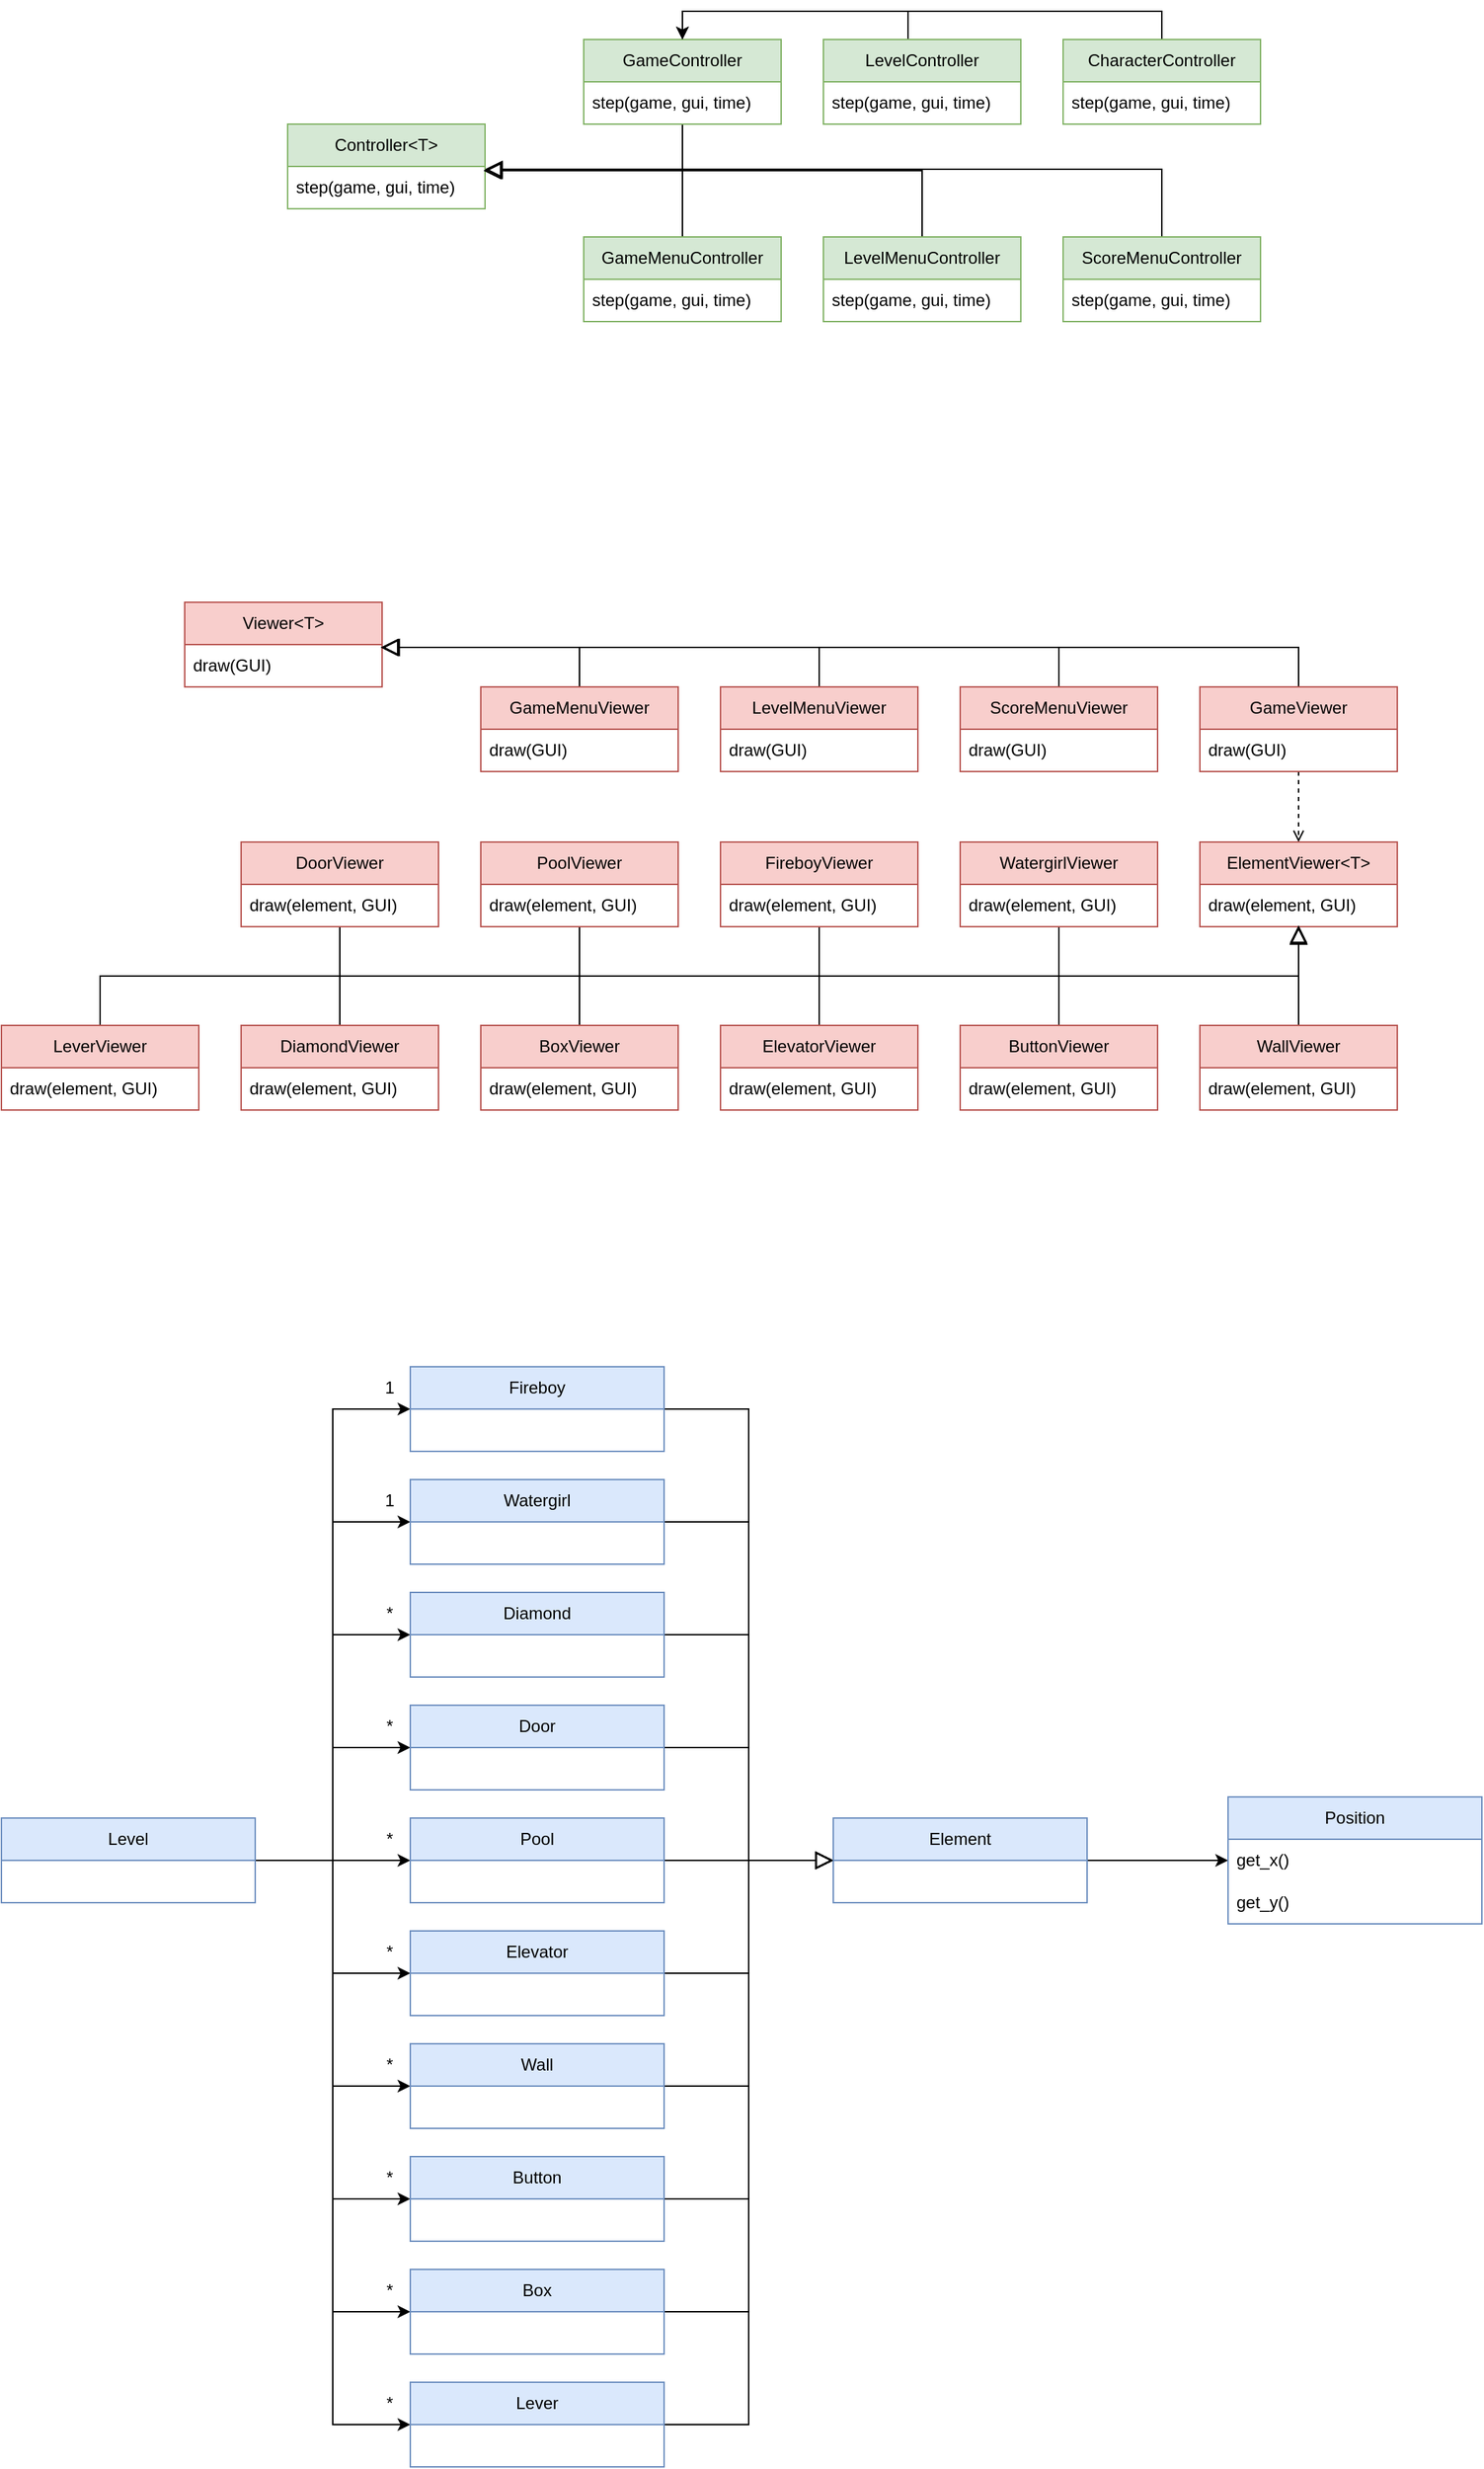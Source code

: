 <mxfile version="20.4.0" type="device"><diagram id="-zYuwC0TNJp2U3i1u14f" name="Página-1"><mxGraphModel dx="1038" dy="971" grid="1" gridSize="10" guides="1" tooltips="1" connect="1" arrows="1" fold="1" page="0" pageScale="1" pageWidth="827" pageHeight="1169" math="0" shadow="0"><root><mxCell id="0"/><mxCell id="1" parent="0"/><mxCell id="BUJ8fqBBxHz-G_STs-Jf-12" value="Viewer&amp;lt;T&amp;gt;" style="swimlane;fontStyle=0;childLayout=stackLayout;horizontal=1;startSize=30;horizontalStack=0;resizeParent=1;resizeParentMax=0;resizeLast=0;collapsible=1;marginBottom=0;whiteSpace=wrap;html=1;fillColor=#f8cecc;strokeColor=#b85450;" parent="1" vertex="1"><mxGeometry x="320" y="210" width="140" height="60" as="geometry"/></mxCell><mxCell id="BUJ8fqBBxHz-G_STs-Jf-13" value="draw(GUI)" style="text;strokeColor=none;fillColor=none;align=left;verticalAlign=middle;spacingLeft=4;spacingRight=4;overflow=hidden;points=[[0,0.5],[1,0.5]];portConstraint=eastwest;rotatable=0;whiteSpace=wrap;html=1;" parent="BUJ8fqBBxHz-G_STs-Jf-12" vertex="1"><mxGeometry y="30" width="140" height="30" as="geometry"/></mxCell><mxCell id="BUJ8fqBBxHz-G_STs-Jf-16" value="Controller&amp;lt;T&amp;gt;" style="swimlane;fontStyle=0;childLayout=stackLayout;horizontal=1;startSize=30;horizontalStack=0;resizeParent=1;resizeParentMax=0;resizeLast=0;collapsible=1;marginBottom=0;whiteSpace=wrap;html=1;fillColor=#d5e8d4;strokeColor=#82b366;" parent="1" vertex="1"><mxGeometry x="393" y="-129" width="140" height="60" as="geometry"/></mxCell><mxCell id="BUJ8fqBBxHz-G_STs-Jf-17" value="step(game, gui, time)" style="text;align=left;verticalAlign=middle;spacingLeft=4;spacingRight=4;overflow=hidden;points=[[0,0.5],[1,0.5]];portConstraint=eastwest;rotatable=0;whiteSpace=wrap;html=1;" parent="BUJ8fqBBxHz-G_STs-Jf-16" vertex="1"><mxGeometry y="30" width="140" height="30" as="geometry"/></mxCell><mxCell id="BUJ8fqBBxHz-G_STs-Jf-73" style="edgeStyle=orthogonalEdgeStyle;rounded=0;orthogonalLoop=1;jettySize=auto;html=1;entryX=0.993;entryY=0.1;entryDx=0;entryDy=0;entryPerimeter=0;strokeColor=default;endSize=10;endArrow=block;endFill=0;" parent="1" source="BUJ8fqBBxHz-G_STs-Jf-37" target="BUJ8fqBBxHz-G_STs-Jf-17" edge="1"><mxGeometry relative="1" as="geometry"/></mxCell><mxCell id="BUJ8fqBBxHz-G_STs-Jf-37" value="GameController" style="swimlane;fontStyle=0;childLayout=stackLayout;horizontal=1;startSize=30;horizontalStack=0;resizeParent=1;resizeParentMax=0;resizeLast=0;collapsible=1;marginBottom=0;whiteSpace=wrap;html=1;fillColor=#d5e8d4;strokeColor=#82b366;" parent="1" vertex="1"><mxGeometry x="603" y="-189" width="140" height="60" as="geometry"/></mxCell><mxCell id="BUJ8fqBBxHz-G_STs-Jf-38" value="step(game, gui, time)" style="text;align=left;verticalAlign=middle;spacingLeft=4;spacingRight=4;overflow=hidden;points=[[0,0.5],[1,0.5]];portConstraint=eastwest;rotatable=0;whiteSpace=wrap;html=1;" parent="BUJ8fqBBxHz-G_STs-Jf-37" vertex="1"><mxGeometry y="30" width="140" height="30" as="geometry"/></mxCell><mxCell id="BUJ8fqBBxHz-G_STs-Jf-65" style="edgeStyle=orthogonalEdgeStyle;rounded=0;orthogonalLoop=1;jettySize=auto;html=1;entryX=0.993;entryY=0.1;entryDx=0;entryDy=0;entryPerimeter=0;endSize=10;endArrow=block;endFill=0;" parent="1" source="BUJ8fqBBxHz-G_STs-Jf-39" target="BUJ8fqBBxHz-G_STs-Jf-17" edge="1"><mxGeometry relative="1" as="geometry"/></mxCell><mxCell id="BUJ8fqBBxHz-G_STs-Jf-39" value="GameMenuController" style="swimlane;fontStyle=0;childLayout=stackLayout;horizontal=1;startSize=30;horizontalStack=0;resizeParent=1;resizeParentMax=0;resizeLast=0;collapsible=1;marginBottom=0;whiteSpace=wrap;html=1;fillColor=#d5e8d4;strokeColor=#82b366;" parent="1" vertex="1"><mxGeometry x="603" y="-49" width="140" height="60" as="geometry"/></mxCell><mxCell id="BUJ8fqBBxHz-G_STs-Jf-40" value="step(game, gui, time)" style="text;align=left;verticalAlign=middle;spacingLeft=4;spacingRight=4;overflow=hidden;points=[[0,0.5],[1,0.5]];portConstraint=eastwest;rotatable=0;whiteSpace=wrap;html=1;" parent="BUJ8fqBBxHz-G_STs-Jf-39" vertex="1"><mxGeometry y="30" width="140" height="30" as="geometry"/></mxCell><mxCell id="BUJ8fqBBxHz-G_STs-Jf-67" style="edgeStyle=orthogonalEdgeStyle;rounded=0;orthogonalLoop=1;jettySize=auto;html=1;endSize=10;endArrow=block;endFill=0;" parent="1" source="BUJ8fqBBxHz-G_STs-Jf-41" edge="1"><mxGeometry relative="1" as="geometry"><mxPoint x="533" y="-97" as="targetPoint"/><Array as="points"><mxPoint x="1013" y="-97"/></Array></mxGeometry></mxCell><mxCell id="BUJ8fqBBxHz-G_STs-Jf-41" value="ScoreMenuController" style="swimlane;fontStyle=0;childLayout=stackLayout;horizontal=1;startSize=30;horizontalStack=0;resizeParent=1;resizeParentMax=0;resizeLast=0;collapsible=1;marginBottom=0;whiteSpace=wrap;html=1;fillColor=#d5e8d4;strokeColor=#82b366;" parent="1" vertex="1"><mxGeometry x="943" y="-49" width="140" height="60" as="geometry"/></mxCell><mxCell id="BUJ8fqBBxHz-G_STs-Jf-42" value="step(game, gui, time)" style="text;align=left;verticalAlign=middle;spacingLeft=4;spacingRight=4;overflow=hidden;points=[[0,0.5],[1,0.5]];portConstraint=eastwest;rotatable=0;whiteSpace=wrap;html=1;" parent="BUJ8fqBBxHz-G_STs-Jf-41" vertex="1"><mxGeometry y="30" width="140" height="30" as="geometry"/></mxCell><mxCell id="BUJ8fqBBxHz-G_STs-Jf-66" style="edgeStyle=orthogonalEdgeStyle;rounded=0;orthogonalLoop=1;jettySize=auto;html=1;entryX=1;entryY=0.1;entryDx=0;entryDy=0;entryPerimeter=0;strokeColor=default;endSize=10;startSize=6;endArrow=block;endFill=0;" parent="1" source="BUJ8fqBBxHz-G_STs-Jf-43" target="BUJ8fqBBxHz-G_STs-Jf-17" edge="1"><mxGeometry relative="1" as="geometry"><Array as="points"><mxPoint x="843" y="-96"/></Array></mxGeometry></mxCell><mxCell id="BUJ8fqBBxHz-G_STs-Jf-43" value="LevelMenuController" style="swimlane;fontStyle=0;childLayout=stackLayout;horizontal=1;startSize=30;horizontalStack=0;resizeParent=1;resizeParentMax=0;resizeLast=0;collapsible=1;marginBottom=0;whiteSpace=wrap;html=1;fillColor=#d5e8d4;strokeColor=#82b366;" parent="1" vertex="1"><mxGeometry x="773" y="-49" width="140" height="60" as="geometry"/></mxCell><mxCell id="BUJ8fqBBxHz-G_STs-Jf-44" value="step(game, gui, time)" style="text;align=left;verticalAlign=middle;spacingLeft=4;spacingRight=4;overflow=hidden;points=[[0,0.5],[1,0.5]];portConstraint=eastwest;rotatable=0;whiteSpace=wrap;html=1;" parent="BUJ8fqBBxHz-G_STs-Jf-43" vertex="1"><mxGeometry y="30" width="140" height="30" as="geometry"/></mxCell><mxCell id="MJLG_In1ni8CGXXr_1zE-1" style="edgeStyle=orthogonalEdgeStyle;rounded=0;orthogonalLoop=1;jettySize=auto;html=1;entryX=0.5;entryY=0;entryDx=0;entryDy=0;" parent="1" source="BUJ8fqBBxHz-G_STs-Jf-74" target="BUJ8fqBBxHz-G_STs-Jf-37" edge="1"><mxGeometry relative="1" as="geometry"><Array as="points"><mxPoint x="1013" y="-209"/><mxPoint x="673" y="-209"/></Array></mxGeometry></mxCell><mxCell id="BUJ8fqBBxHz-G_STs-Jf-74" value="CharacterController" style="swimlane;fontStyle=0;childLayout=stackLayout;horizontal=1;startSize=30;horizontalStack=0;resizeParent=1;resizeParentMax=0;resizeLast=0;collapsible=1;marginBottom=0;whiteSpace=wrap;html=1;fillColor=#d5e8d4;strokeColor=#82b366;" parent="1" vertex="1"><mxGeometry x="943" y="-189" width="140" height="60" as="geometry"/></mxCell><mxCell id="BUJ8fqBBxHz-G_STs-Jf-75" value="step(game, gui, time)" style="text;align=left;verticalAlign=middle;spacingLeft=4;spacingRight=4;overflow=hidden;points=[[0,0.5],[1,0.5]];portConstraint=eastwest;rotatable=0;whiteSpace=wrap;html=1;" parent="BUJ8fqBBxHz-G_STs-Jf-74" vertex="1"><mxGeometry y="30" width="140" height="30" as="geometry"/></mxCell><mxCell id="MJLG_In1ni8CGXXr_1zE-5" style="edgeStyle=orthogonalEdgeStyle;rounded=0;orthogonalLoop=1;jettySize=auto;html=1;entryX=0.5;entryY=0;entryDx=0;entryDy=0;" parent="1" source="BUJ8fqBBxHz-G_STs-Jf-78" target="BUJ8fqBBxHz-G_STs-Jf-37" edge="1"><mxGeometry relative="1" as="geometry"><Array as="points"><mxPoint x="833" y="-209"/><mxPoint x="673" y="-209"/></Array></mxGeometry></mxCell><mxCell id="BUJ8fqBBxHz-G_STs-Jf-78" value="LevelController" style="swimlane;fontStyle=0;childLayout=stackLayout;horizontal=1;startSize=30;horizontalStack=0;resizeParent=1;resizeParentMax=0;resizeLast=0;collapsible=1;marginBottom=0;whiteSpace=wrap;html=1;fillColor=#d5e8d4;strokeColor=#82b366;" parent="1" vertex="1"><mxGeometry x="773" y="-189" width="140" height="60" as="geometry"/></mxCell><mxCell id="BUJ8fqBBxHz-G_STs-Jf-79" value="step(game, gui, time)" style="text;align=left;verticalAlign=middle;spacingLeft=4;spacingRight=4;overflow=hidden;points=[[0,0.5],[1,0.5]];portConstraint=eastwest;rotatable=0;whiteSpace=wrap;html=1;" parent="BUJ8fqBBxHz-G_STs-Jf-78" vertex="1"><mxGeometry y="30" width="140" height="30" as="geometry"/></mxCell><mxCell id="MJLG_In1ni8CGXXr_1zE-16" style="edgeStyle=orthogonalEdgeStyle;rounded=0;orthogonalLoop=1;jettySize=auto;html=1;entryX=0.993;entryY=0.067;entryDx=0;entryDy=0;entryPerimeter=0;endSize=10;endArrow=block;endFill=0;" parent="1" source="MJLG_In1ni8CGXXr_1zE-10" target="BUJ8fqBBxHz-G_STs-Jf-13" edge="1"><mxGeometry relative="1" as="geometry"><Array as="points"><mxPoint x="600" y="242"/></Array></mxGeometry></mxCell><mxCell id="MJLG_In1ni8CGXXr_1zE-10" value="GameMenuViewer" style="swimlane;fontStyle=0;childLayout=stackLayout;horizontal=1;startSize=30;horizontalStack=0;resizeParent=1;resizeParentMax=0;resizeLast=0;collapsible=1;marginBottom=0;whiteSpace=wrap;html=1;fillColor=#f8cecc;strokeColor=#b85450;" parent="1" vertex="1"><mxGeometry x="530" y="270" width="140" height="60" as="geometry"/></mxCell><mxCell id="MJLG_In1ni8CGXXr_1zE-11" value="draw(GUI)" style="text;strokeColor=none;fillColor=none;align=left;verticalAlign=middle;spacingLeft=4;spacingRight=4;overflow=hidden;points=[[0,0.5],[1,0.5]];portConstraint=eastwest;rotatable=0;whiteSpace=wrap;html=1;" parent="MJLG_In1ni8CGXXr_1zE-10" vertex="1"><mxGeometry y="30" width="140" height="30" as="geometry"/></mxCell><mxCell id="MJLG_In1ni8CGXXr_1zE-18" style="edgeStyle=orthogonalEdgeStyle;rounded=0;orthogonalLoop=1;jettySize=auto;html=1;entryX=0.993;entryY=0.067;entryDx=0;entryDy=0;entryPerimeter=0;endSize=10;endArrow=block;endFill=0;" parent="1" source="MJLG_In1ni8CGXXr_1zE-12" target="BUJ8fqBBxHz-G_STs-Jf-13" edge="1"><mxGeometry relative="1" as="geometry"><Array as="points"><mxPoint x="940" y="242"/></Array></mxGeometry></mxCell><mxCell id="MJLG_In1ni8CGXXr_1zE-12" value="ScoreMenuViewer" style="swimlane;fontStyle=0;childLayout=stackLayout;horizontal=1;startSize=30;horizontalStack=0;resizeParent=1;resizeParentMax=0;resizeLast=0;collapsible=1;marginBottom=0;whiteSpace=wrap;html=1;fillColor=#f8cecc;strokeColor=#b85450;" parent="1" vertex="1"><mxGeometry x="870" y="270" width="140" height="60" as="geometry"/></mxCell><mxCell id="MJLG_In1ni8CGXXr_1zE-13" value="draw(GUI)" style="text;strokeColor=none;fillColor=none;align=left;verticalAlign=middle;spacingLeft=4;spacingRight=4;overflow=hidden;points=[[0,0.5],[1,0.5]];portConstraint=eastwest;rotatable=0;whiteSpace=wrap;html=1;" parent="MJLG_In1ni8CGXXr_1zE-12" vertex="1"><mxGeometry y="30" width="140" height="30" as="geometry"/></mxCell><mxCell id="MJLG_In1ni8CGXXr_1zE-26" style="edgeStyle=orthogonalEdgeStyle;rounded=0;orthogonalLoop=1;jettySize=auto;html=1;entryX=1;entryY=0.067;entryDx=0;entryDy=0;entryPerimeter=0;strokeWidth=1;endSize=10;endArrow=block;endFill=0;" parent="1" source="MJLG_In1ni8CGXXr_1zE-19" target="BUJ8fqBBxHz-G_STs-Jf-13" edge="1"><mxGeometry relative="1" as="geometry"><Array as="points"><mxPoint x="770" y="242"/></Array></mxGeometry></mxCell><mxCell id="MJLG_In1ni8CGXXr_1zE-19" value="LevelMenuViewer" style="swimlane;fontStyle=0;childLayout=stackLayout;horizontal=1;startSize=30;horizontalStack=0;resizeParent=1;resizeParentMax=0;resizeLast=0;collapsible=1;marginBottom=0;whiteSpace=wrap;html=1;fillColor=#f8cecc;strokeColor=#b85450;" parent="1" vertex="1"><mxGeometry x="700" y="270" width="140" height="60" as="geometry"/></mxCell><mxCell id="MJLG_In1ni8CGXXr_1zE-20" value="draw(GUI)" style="text;strokeColor=none;fillColor=none;align=left;verticalAlign=middle;spacingLeft=4;spacingRight=4;overflow=hidden;points=[[0,0.5],[1,0.5]];portConstraint=eastwest;rotatable=0;whiteSpace=wrap;html=1;" parent="MJLG_In1ni8CGXXr_1zE-19" vertex="1"><mxGeometry y="30" width="140" height="30" as="geometry"/></mxCell><mxCell id="MJLG_In1ni8CGXXr_1zE-30" style="edgeStyle=orthogonalEdgeStyle;rounded=0;orthogonalLoop=1;jettySize=auto;html=1;strokeWidth=1;endSize=10;endArrow=block;endFill=0;" parent="1" source="MJLG_In1ni8CGXXr_1zE-27" edge="1"><mxGeometry relative="1" as="geometry"><mxPoint x="460" y="242" as="targetPoint"/><Array as="points"><mxPoint x="1110" y="242"/></Array></mxGeometry></mxCell><mxCell id="MJLG_In1ni8CGXXr_1zE-34" style="edgeStyle=orthogonalEdgeStyle;rounded=0;orthogonalLoop=1;jettySize=auto;html=1;entryX=0.5;entryY=0;entryDx=0;entryDy=0;strokeWidth=1;endSize=6;dashed=1;endArrow=open;endFill=0;" parent="1" source="MJLG_In1ni8CGXXr_1zE-27" target="MJLG_In1ni8CGXXr_1zE-31" edge="1"><mxGeometry relative="1" as="geometry"/></mxCell><mxCell id="MJLG_In1ni8CGXXr_1zE-27" value="GameViewer" style="swimlane;fontStyle=0;childLayout=stackLayout;horizontal=1;startSize=30;horizontalStack=0;resizeParent=1;resizeParentMax=0;resizeLast=0;collapsible=1;marginBottom=0;whiteSpace=wrap;html=1;fillColor=#f8cecc;strokeColor=#b85450;" parent="1" vertex="1"><mxGeometry x="1040" y="270" width="140" height="60" as="geometry"/></mxCell><mxCell id="MJLG_In1ni8CGXXr_1zE-28" value="draw(GUI)" style="text;strokeColor=none;fillColor=none;align=left;verticalAlign=middle;spacingLeft=4;spacingRight=4;overflow=hidden;points=[[0,0.5],[1,0.5]];portConstraint=eastwest;rotatable=0;whiteSpace=wrap;html=1;" parent="MJLG_In1ni8CGXXr_1zE-27" vertex="1"><mxGeometry y="30" width="140" height="30" as="geometry"/></mxCell><mxCell id="MJLG_In1ni8CGXXr_1zE-31" value="ElementViewer&amp;lt;T&amp;gt;" style="swimlane;fontStyle=0;childLayout=stackLayout;horizontal=1;startSize=30;horizontalStack=0;resizeParent=1;resizeParentMax=0;resizeLast=0;collapsible=1;marginBottom=0;whiteSpace=wrap;html=1;fillColor=#f8cecc;strokeColor=#b85450;" parent="1" vertex="1"><mxGeometry x="1040" y="380" width="140" height="60" as="geometry"/></mxCell><mxCell id="MJLG_In1ni8CGXXr_1zE-32" value="draw(element, GUI)" style="text;strokeColor=none;fillColor=none;align=left;verticalAlign=middle;spacingLeft=4;spacingRight=4;overflow=hidden;points=[[0,0.5],[1,0.5]];portConstraint=eastwest;rotatable=0;whiteSpace=wrap;html=1;" parent="MJLG_In1ni8CGXXr_1zE-31" vertex="1"><mxGeometry y="30" width="140" height="30" as="geometry"/></mxCell><mxCell id="MJLG_In1ni8CGXXr_1zE-82" style="edgeStyle=orthogonalEdgeStyle;rounded=0;orthogonalLoop=1;jettySize=auto;html=1;strokeWidth=1;endArrow=none;endFill=0;endSize=6;" parent="1" source="MJLG_In1ni8CGXXr_1zE-35" edge="1"><mxGeometry relative="1" as="geometry"><mxPoint x="940" y="490" as="targetPoint"/></mxGeometry></mxCell><mxCell id="MJLG_In1ni8CGXXr_1zE-35" value="WatergirlViewer" style="swimlane;fontStyle=0;childLayout=stackLayout;horizontal=1;startSize=30;horizontalStack=0;resizeParent=1;resizeParentMax=0;resizeLast=0;collapsible=1;marginBottom=0;whiteSpace=wrap;html=1;fillColor=#f8cecc;strokeColor=#b85450;" parent="1" vertex="1"><mxGeometry x="870" y="380" width="140" height="60" as="geometry"/></mxCell><mxCell id="MJLG_In1ni8CGXXr_1zE-36" value="draw(element, GUI)" style="text;strokeColor=none;fillColor=none;align=left;verticalAlign=middle;spacingLeft=4;spacingRight=4;overflow=hidden;points=[[0,0.5],[1,0.5]];portConstraint=eastwest;rotatable=0;whiteSpace=wrap;html=1;" parent="MJLG_In1ni8CGXXr_1zE-35" vertex="1"><mxGeometry y="30" width="140" height="30" as="geometry"/></mxCell><mxCell id="MJLG_In1ni8CGXXr_1zE-81" style="edgeStyle=orthogonalEdgeStyle;rounded=0;orthogonalLoop=1;jettySize=auto;html=1;strokeWidth=1;endArrow=none;endFill=0;endSize=6;" parent="1" source="MJLG_In1ni8CGXXr_1zE-37" edge="1"><mxGeometry relative="1" as="geometry"><mxPoint x="770" y="490" as="targetPoint"/></mxGeometry></mxCell><mxCell id="MJLG_In1ni8CGXXr_1zE-37" value="FireboyViewer" style="swimlane;fontStyle=0;childLayout=stackLayout;horizontal=1;startSize=30;horizontalStack=0;resizeParent=1;resizeParentMax=0;resizeLast=0;collapsible=1;marginBottom=0;whiteSpace=wrap;html=1;fillColor=#f8cecc;strokeColor=#b85450;" parent="1" vertex="1"><mxGeometry x="700" y="380" width="140" height="60" as="geometry"/></mxCell><mxCell id="MJLG_In1ni8CGXXr_1zE-38" value="draw(element, GUI)" style="text;strokeColor=none;fillColor=none;align=left;verticalAlign=middle;spacingLeft=4;spacingRight=4;overflow=hidden;points=[[0,0.5],[1,0.5]];portConstraint=eastwest;rotatable=0;whiteSpace=wrap;html=1;" parent="MJLG_In1ni8CGXXr_1zE-37" vertex="1"><mxGeometry y="30" width="140" height="30" as="geometry"/></mxCell><mxCell id="MJLG_In1ni8CGXXr_1zE-78" style="edgeStyle=orthogonalEdgeStyle;rounded=0;orthogonalLoop=1;jettySize=auto;html=1;strokeWidth=1;endArrow=none;endFill=0;endSize=6;" parent="1" source="MJLG_In1ni8CGXXr_1zE-39" edge="1"><mxGeometry relative="1" as="geometry"><mxPoint x="600" y="490" as="targetPoint"/></mxGeometry></mxCell><mxCell id="MJLG_In1ni8CGXXr_1zE-39" value="PoolViewer" style="swimlane;fontStyle=0;childLayout=stackLayout;horizontal=1;startSize=30;horizontalStack=0;resizeParent=1;resizeParentMax=0;resizeLast=0;collapsible=1;marginBottom=0;whiteSpace=wrap;html=1;fillColor=#f8cecc;strokeColor=#b85450;" parent="1" vertex="1"><mxGeometry x="530" y="380" width="140" height="60" as="geometry"/></mxCell><mxCell id="MJLG_In1ni8CGXXr_1zE-40" value="draw(element, GUI)" style="text;strokeColor=none;fillColor=none;align=left;verticalAlign=middle;spacingLeft=4;spacingRight=4;overflow=hidden;points=[[0,0.5],[1,0.5]];portConstraint=eastwest;rotatable=0;whiteSpace=wrap;html=1;" parent="MJLG_In1ni8CGXXr_1zE-39" vertex="1"><mxGeometry y="30" width="140" height="30" as="geometry"/></mxCell><mxCell id="MJLG_In1ni8CGXXr_1zE-75" style="edgeStyle=orthogonalEdgeStyle;rounded=0;orthogonalLoop=1;jettySize=auto;html=1;strokeWidth=1;endArrow=none;endFill=0;endSize=6;" parent="1" source="MJLG_In1ni8CGXXr_1zE-41" edge="1"><mxGeometry relative="1" as="geometry"><mxPoint x="430" y="480" as="targetPoint"/></mxGeometry></mxCell><mxCell id="MJLG_In1ni8CGXXr_1zE-41" value="DoorViewer" style="swimlane;fontStyle=0;childLayout=stackLayout;horizontal=1;startSize=30;horizontalStack=0;resizeParent=1;resizeParentMax=0;resizeLast=0;collapsible=1;marginBottom=0;whiteSpace=wrap;html=1;fillColor=#f8cecc;strokeColor=#b85450;" parent="1" vertex="1"><mxGeometry x="360" y="380" width="140" height="60" as="geometry"/></mxCell><mxCell id="MJLG_In1ni8CGXXr_1zE-42" value="draw(element, GUI)" style="text;strokeColor=none;fillColor=none;align=left;verticalAlign=middle;spacingLeft=4;spacingRight=4;overflow=hidden;points=[[0,0.5],[1,0.5]];portConstraint=eastwest;rotatable=0;whiteSpace=wrap;html=1;" parent="MJLG_In1ni8CGXXr_1zE-41" vertex="1"><mxGeometry y="30" width="140" height="30" as="geometry"/></mxCell><mxCell id="MJLG_In1ni8CGXXr_1zE-72" style="edgeStyle=orthogonalEdgeStyle;rounded=0;orthogonalLoop=1;jettySize=auto;html=1;entryX=0.5;entryY=1;entryDx=0;entryDy=0;entryPerimeter=0;strokeWidth=1;endArrow=block;endFill=0;endSize=10;" parent="1" source="MJLG_In1ni8CGXXr_1zE-44" target="MJLG_In1ni8CGXXr_1zE-32" edge="1"><mxGeometry relative="1" as="geometry"/></mxCell><mxCell id="MJLG_In1ni8CGXXr_1zE-44" value="DiamondViewer" style="swimlane;fontStyle=0;childLayout=stackLayout;horizontal=1;startSize=30;horizontalStack=0;resizeParent=1;resizeParentMax=0;resizeLast=0;collapsible=1;marginBottom=0;whiteSpace=wrap;html=1;fillColor=#f8cecc;strokeColor=#b85450;" parent="1" vertex="1"><mxGeometry x="360" y="510" width="140" height="60" as="geometry"/></mxCell><mxCell id="MJLG_In1ni8CGXXr_1zE-45" value="draw(element, GUI)" style="text;strokeColor=none;fillColor=none;align=left;verticalAlign=middle;spacingLeft=4;spacingRight=4;overflow=hidden;points=[[0,0.5],[1,0.5]];portConstraint=eastwest;rotatable=0;whiteSpace=wrap;html=1;" parent="MJLG_In1ni8CGXXr_1zE-44" vertex="1"><mxGeometry y="30" width="140" height="30" as="geometry"/></mxCell><mxCell id="MJLG_In1ni8CGXXr_1zE-68" style="edgeStyle=orthogonalEdgeStyle;rounded=0;orthogonalLoop=1;jettySize=auto;html=1;entryX=0.5;entryY=1;entryDx=0;entryDy=0;entryPerimeter=0;strokeWidth=1;endArrow=block;endFill=0;endSize=10;" parent="1" source="MJLG_In1ni8CGXXr_1zE-46" target="MJLG_In1ni8CGXXr_1zE-32" edge="1"><mxGeometry relative="1" as="geometry"/></mxCell><mxCell id="MJLG_In1ni8CGXXr_1zE-46" value="BoxViewer" style="swimlane;fontStyle=0;childLayout=stackLayout;horizontal=1;startSize=30;horizontalStack=0;resizeParent=1;resizeParentMax=0;resizeLast=0;collapsible=1;marginBottom=0;whiteSpace=wrap;html=1;fillColor=#f8cecc;strokeColor=#b85450;" parent="1" vertex="1"><mxGeometry x="530" y="510" width="140" height="60" as="geometry"/></mxCell><mxCell id="MJLG_In1ni8CGXXr_1zE-47" value="draw(element, GUI)" style="text;strokeColor=none;fillColor=none;align=left;verticalAlign=middle;spacingLeft=4;spacingRight=4;overflow=hidden;points=[[0,0.5],[1,0.5]];portConstraint=eastwest;rotatable=0;whiteSpace=wrap;html=1;" parent="MJLG_In1ni8CGXXr_1zE-46" vertex="1"><mxGeometry y="30" width="140" height="30" as="geometry"/></mxCell><mxCell id="MJLG_In1ni8CGXXr_1zE-64" style="edgeStyle=orthogonalEdgeStyle;rounded=0;orthogonalLoop=1;jettySize=auto;html=1;entryX=0.5;entryY=1;entryDx=0;entryDy=0;entryPerimeter=0;strokeWidth=1;endArrow=block;endFill=0;endSize=10;" parent="1" source="MJLG_In1ni8CGXXr_1zE-48" target="MJLG_In1ni8CGXXr_1zE-32" edge="1"><mxGeometry relative="1" as="geometry"/></mxCell><mxCell id="MJLG_In1ni8CGXXr_1zE-48" value="ElevatorViewer" style="swimlane;fontStyle=0;childLayout=stackLayout;horizontal=1;startSize=30;horizontalStack=0;resizeParent=1;resizeParentMax=0;resizeLast=0;collapsible=1;marginBottom=0;whiteSpace=wrap;html=1;fillColor=#f8cecc;strokeColor=#b85450;" parent="1" vertex="1"><mxGeometry x="700" y="510" width="140" height="60" as="geometry"/></mxCell><mxCell id="MJLG_In1ni8CGXXr_1zE-49" value="draw(element, GUI)" style="text;strokeColor=none;fillColor=none;align=left;verticalAlign=middle;spacingLeft=4;spacingRight=4;overflow=hidden;points=[[0,0.5],[1,0.5]];portConstraint=eastwest;rotatable=0;whiteSpace=wrap;html=1;" parent="MJLG_In1ni8CGXXr_1zE-48" vertex="1"><mxGeometry y="30" width="140" height="30" as="geometry"/></mxCell><mxCell id="MJLG_In1ni8CGXXr_1zE-58" style="edgeStyle=orthogonalEdgeStyle;rounded=0;orthogonalLoop=1;jettySize=auto;html=1;entryX=0.5;entryY=0.967;entryDx=0;entryDy=0;entryPerimeter=0;strokeWidth=1;endArrow=block;endFill=0;endSize=10;" parent="1" source="MJLG_In1ni8CGXXr_1zE-50" target="MJLG_In1ni8CGXXr_1zE-32" edge="1"><mxGeometry relative="1" as="geometry"/></mxCell><mxCell id="MJLG_In1ni8CGXXr_1zE-50" value="ButtonViewer" style="swimlane;fontStyle=0;childLayout=stackLayout;horizontal=1;startSize=30;horizontalStack=0;resizeParent=1;resizeParentMax=0;resizeLast=0;collapsible=1;marginBottom=0;whiteSpace=wrap;html=1;fillColor=#f8cecc;strokeColor=#b85450;" parent="1" vertex="1"><mxGeometry x="870" y="510" width="140" height="60" as="geometry"/></mxCell><mxCell id="MJLG_In1ni8CGXXr_1zE-51" value="draw(element, GUI)" style="text;strokeColor=none;fillColor=none;align=left;verticalAlign=middle;spacingLeft=4;spacingRight=4;overflow=hidden;points=[[0,0.5],[1,0.5]];portConstraint=eastwest;rotatable=0;whiteSpace=wrap;html=1;" parent="MJLG_In1ni8CGXXr_1zE-50" vertex="1"><mxGeometry y="30" width="140" height="30" as="geometry"/></mxCell><mxCell id="MJLG_In1ni8CGXXr_1zE-54" style="edgeStyle=orthogonalEdgeStyle;rounded=0;orthogonalLoop=1;jettySize=auto;html=1;strokeWidth=1;endArrow=block;endFill=0;endSize=10;" parent="1" source="MJLG_In1ni8CGXXr_1zE-52" edge="1"><mxGeometry relative="1" as="geometry"><mxPoint x="1110" y="440" as="targetPoint"/></mxGeometry></mxCell><mxCell id="MJLG_In1ni8CGXXr_1zE-52" value="WallViewer" style="swimlane;fontStyle=0;childLayout=stackLayout;horizontal=1;startSize=30;horizontalStack=0;resizeParent=1;resizeParentMax=0;resizeLast=0;collapsible=1;marginBottom=0;whiteSpace=wrap;html=1;fillColor=#f8cecc;strokeColor=#b85450;" parent="1" vertex="1"><mxGeometry x="1040" y="510" width="140" height="60" as="geometry"/></mxCell><mxCell id="MJLG_In1ni8CGXXr_1zE-53" value="draw(element, GUI)" style="text;strokeColor=none;fillColor=none;align=left;verticalAlign=middle;spacingLeft=4;spacingRight=4;overflow=hidden;points=[[0,0.5],[1,0.5]];portConstraint=eastwest;rotatable=0;whiteSpace=wrap;html=1;" parent="MJLG_In1ni8CGXXr_1zE-52" vertex="1"><mxGeometry y="30" width="140" height="30" as="geometry"/></mxCell><mxCell id="MJLG_In1ni8CGXXr_1zE-134" style="edgeStyle=orthogonalEdgeStyle;rounded=0;orthogonalLoop=1;jettySize=auto;html=1;entryX=0;entryY=0.5;entryDx=0;entryDy=0;strokeWidth=1;endArrow=classic;endFill=1;endSize=6;" parent="1" source="MJLG_In1ni8CGXXr_1zE-111" target="MJLG_In1ni8CGXXr_1zE-114" edge="1"><mxGeometry relative="1" as="geometry"/></mxCell><mxCell id="MJLG_In1ni8CGXXr_1zE-135" style="edgeStyle=orthogonalEdgeStyle;rounded=0;orthogonalLoop=1;jettySize=auto;html=1;entryX=0;entryY=0.5;entryDx=0;entryDy=0;strokeWidth=1;endArrow=classic;endFill=1;endSize=6;" parent="1" source="MJLG_In1ni8CGXXr_1zE-111" target="MJLG_In1ni8CGXXr_1zE-113" edge="1"><mxGeometry relative="1" as="geometry"/></mxCell><mxCell id="MJLG_In1ni8CGXXr_1zE-136" style="edgeStyle=orthogonalEdgeStyle;rounded=0;orthogonalLoop=1;jettySize=auto;html=1;entryX=0;entryY=0.5;entryDx=0;entryDy=0;strokeWidth=1;endArrow=classic;endFill=1;endSize=6;" parent="1" source="MJLG_In1ni8CGXXr_1zE-111" target="MJLG_In1ni8CGXXr_1zE-126" edge="1"><mxGeometry relative="1" as="geometry"/></mxCell><mxCell id="MJLG_In1ni8CGXXr_1zE-137" style="edgeStyle=orthogonalEdgeStyle;rounded=0;orthogonalLoop=1;jettySize=auto;html=1;entryX=0;entryY=0.5;entryDx=0;entryDy=0;strokeWidth=1;endArrow=classic;endFill=1;endSize=6;" parent="1" source="MJLG_In1ni8CGXXr_1zE-111" target="MJLG_In1ni8CGXXr_1zE-115" edge="1"><mxGeometry relative="1" as="geometry"/></mxCell><mxCell id="MJLG_In1ni8CGXXr_1zE-138" style="edgeStyle=orthogonalEdgeStyle;rounded=0;orthogonalLoop=1;jettySize=auto;html=1;entryX=0;entryY=0.5;entryDx=0;entryDy=0;strokeWidth=1;endArrow=classic;endFill=1;endSize=6;" parent="1" source="MJLG_In1ni8CGXXr_1zE-111" target="MJLG_In1ni8CGXXr_1zE-117" edge="1"><mxGeometry relative="1" as="geometry"/></mxCell><mxCell id="MJLG_In1ni8CGXXr_1zE-139" style="edgeStyle=orthogonalEdgeStyle;rounded=0;orthogonalLoop=1;jettySize=auto;html=1;entryX=0;entryY=0.5;entryDx=0;entryDy=0;strokeWidth=1;endArrow=classic;endFill=1;endSize=6;" parent="1" source="MJLG_In1ni8CGXXr_1zE-111" target="MJLG_In1ni8CGXXr_1zE-116" edge="1"><mxGeometry relative="1" as="geometry"/></mxCell><mxCell id="MJLG_In1ni8CGXXr_1zE-140" style="edgeStyle=orthogonalEdgeStyle;rounded=0;orthogonalLoop=1;jettySize=auto;html=1;entryX=0;entryY=0.5;entryDx=0;entryDy=0;strokeWidth=1;endArrow=classic;endFill=1;endSize=6;" parent="1" source="MJLG_In1ni8CGXXr_1zE-111" target="MJLG_In1ni8CGXXr_1zE-129" edge="1"><mxGeometry relative="1" as="geometry"/></mxCell><mxCell id="MJLG_In1ni8CGXXr_1zE-141" style="edgeStyle=orthogonalEdgeStyle;rounded=0;orthogonalLoop=1;jettySize=auto;html=1;entryX=0;entryY=0.5;entryDx=0;entryDy=0;strokeWidth=1;endArrow=classic;endFill=1;endSize=6;" parent="1" source="MJLG_In1ni8CGXXr_1zE-111" target="MJLG_In1ni8CGXXr_1zE-130" edge="1"><mxGeometry relative="1" as="geometry"/></mxCell><mxCell id="MJLG_In1ni8CGXXr_1zE-142" style="edgeStyle=orthogonalEdgeStyle;rounded=0;orthogonalLoop=1;jettySize=auto;html=1;entryX=0;entryY=0.5;entryDx=0;entryDy=0;strokeWidth=1;endArrow=classic;endFill=1;endSize=6;" parent="1" source="MJLG_In1ni8CGXXr_1zE-111" target="MJLG_In1ni8CGXXr_1zE-131" edge="1"><mxGeometry relative="1" as="geometry"/></mxCell><mxCell id="OJmlri8XhMF8mpl3zxRQ-2" style="edgeStyle=orthogonalEdgeStyle;rounded=0;orthogonalLoop=1;jettySize=auto;html=1;entryX=0;entryY=0.5;entryDx=0;entryDy=0;" parent="1" source="MJLG_In1ni8CGXXr_1zE-111" target="OJmlri8XhMF8mpl3zxRQ-1" edge="1"><mxGeometry relative="1" as="geometry"/></mxCell><mxCell id="MJLG_In1ni8CGXXr_1zE-111" value="Level" style="swimlane;fontStyle=0;childLayout=stackLayout;horizontal=1;startSize=30;horizontalStack=0;resizeParent=1;resizeParentMax=0;resizeLast=0;collapsible=1;marginBottom=0;whiteSpace=wrap;html=1;fillColor=#dae8fc;strokeColor=#6c8ebf;" parent="1" vertex="1"><mxGeometry x="190" y="1072" width="180" height="60" as="geometry"/></mxCell><mxCell id="MJLG_In1ni8CGXXr_1zE-154" style="edgeStyle=orthogonalEdgeStyle;rounded=0;orthogonalLoop=1;jettySize=auto;html=1;entryX=0;entryY=0.5;entryDx=0;entryDy=0;strokeWidth=1;fontSize=12;endArrow=block;endFill=0;endSize=10;" parent="1" source="MJLG_In1ni8CGXXr_1zE-113" target="MJLG_In1ni8CGXXr_1zE-152" edge="1"><mxGeometry relative="1" as="geometry"/></mxCell><mxCell id="MJLG_In1ni8CGXXr_1zE-113" value="Watergirl" style="swimlane;fontStyle=0;childLayout=stackLayout;horizontal=1;startSize=30;horizontalStack=0;resizeParent=1;resizeParentMax=0;resizeLast=0;collapsible=1;marginBottom=0;whiteSpace=wrap;html=1;fillColor=#dae8fc;strokeColor=#6c8ebf;" parent="1" vertex="1"><mxGeometry x="480" y="832" width="180" height="60" as="geometry"/></mxCell><mxCell id="MJLG_In1ni8CGXXr_1zE-153" style="edgeStyle=orthogonalEdgeStyle;rounded=0;orthogonalLoop=1;jettySize=auto;html=1;entryX=0;entryY=0.5;entryDx=0;entryDy=0;strokeWidth=1;fontSize=12;endArrow=block;endFill=0;endSize=10;" parent="1" source="MJLG_In1ni8CGXXr_1zE-114" target="MJLG_In1ni8CGXXr_1zE-152" edge="1"><mxGeometry relative="1" as="geometry"/></mxCell><mxCell id="MJLG_In1ni8CGXXr_1zE-114" value="Fireboy" style="swimlane;fontStyle=0;childLayout=stackLayout;horizontal=1;startSize=30;horizontalStack=0;resizeParent=1;resizeParentMax=0;resizeLast=0;collapsible=1;marginBottom=0;whiteSpace=wrap;html=1;fillColor=#dae8fc;strokeColor=#6c8ebf;" parent="1" vertex="1"><mxGeometry x="480" y="752" width="180" height="60" as="geometry"/></mxCell><mxCell id="MJLG_In1ni8CGXXr_1zE-156" style="edgeStyle=orthogonalEdgeStyle;rounded=0;orthogonalLoop=1;jettySize=auto;html=1;entryX=0;entryY=0.5;entryDx=0;entryDy=0;strokeWidth=1;fontSize=12;endArrow=block;endFill=0;endSize=10;" parent="1" source="MJLG_In1ni8CGXXr_1zE-115" target="MJLG_In1ni8CGXXr_1zE-152" edge="1"><mxGeometry relative="1" as="geometry"/></mxCell><mxCell id="MJLG_In1ni8CGXXr_1zE-115" value="Door" style="swimlane;fontStyle=0;childLayout=stackLayout;horizontal=1;startSize=30;horizontalStack=0;resizeParent=1;resizeParentMax=0;resizeLast=0;collapsible=1;marginBottom=0;whiteSpace=wrap;html=1;fillColor=#dae8fc;strokeColor=#6c8ebf;" parent="1" vertex="1"><mxGeometry x="480" y="992" width="180" height="60" as="geometry"/></mxCell><mxCell id="MJLG_In1ni8CGXXr_1zE-158" style="edgeStyle=orthogonalEdgeStyle;rounded=0;orthogonalLoop=1;jettySize=auto;html=1;entryX=0;entryY=0.5;entryDx=0;entryDy=0;strokeWidth=1;fontSize=12;endArrow=block;endFill=0;endSize=10;" parent="1" source="MJLG_In1ni8CGXXr_1zE-116" target="MJLG_In1ni8CGXXr_1zE-152" edge="1"><mxGeometry relative="1" as="geometry"/></mxCell><mxCell id="MJLG_In1ni8CGXXr_1zE-116" value="Elevator" style="swimlane;fontStyle=0;childLayout=stackLayout;horizontal=1;startSize=30;horizontalStack=0;resizeParent=1;resizeParentMax=0;resizeLast=0;collapsible=1;marginBottom=0;whiteSpace=wrap;html=1;fillColor=#dae8fc;strokeColor=#6c8ebf;" parent="1" vertex="1"><mxGeometry x="480" y="1152" width="180" height="60" as="geometry"/></mxCell><mxCell id="MJLG_In1ni8CGXXr_1zE-157" style="edgeStyle=orthogonalEdgeStyle;rounded=0;orthogonalLoop=1;jettySize=auto;html=1;entryX=0;entryY=0.5;entryDx=0;entryDy=0;strokeWidth=1;fontSize=12;endArrow=block;endFill=0;endSize=10;" parent="1" source="MJLG_In1ni8CGXXr_1zE-117" target="MJLG_In1ni8CGXXr_1zE-152" edge="1"><mxGeometry relative="1" as="geometry"/></mxCell><mxCell id="MJLG_In1ni8CGXXr_1zE-117" value="Pool" style="swimlane;fontStyle=0;childLayout=stackLayout;horizontal=1;startSize=30;horizontalStack=0;resizeParent=1;resizeParentMax=0;resizeLast=0;collapsible=1;marginBottom=0;whiteSpace=wrap;html=1;fillColor=#dae8fc;strokeColor=#6c8ebf;" parent="1" vertex="1"><mxGeometry x="480" y="1072" width="180" height="60" as="geometry"/></mxCell><mxCell id="MJLG_In1ni8CGXXr_1zE-155" style="edgeStyle=orthogonalEdgeStyle;rounded=0;orthogonalLoop=1;jettySize=auto;html=1;entryX=0;entryY=0.5;entryDx=0;entryDy=0;strokeWidth=1;fontSize=12;endArrow=block;endFill=0;endSize=10;" parent="1" source="MJLG_In1ni8CGXXr_1zE-126" target="MJLG_In1ni8CGXXr_1zE-152" edge="1"><mxGeometry relative="1" as="geometry"/></mxCell><mxCell id="MJLG_In1ni8CGXXr_1zE-126" value="Diamond" style="swimlane;fontStyle=0;childLayout=stackLayout;horizontal=1;startSize=30;horizontalStack=0;resizeParent=1;resizeParentMax=0;resizeLast=0;collapsible=1;marginBottom=0;whiteSpace=wrap;html=1;fillColor=#dae8fc;strokeColor=#6c8ebf;" parent="1" vertex="1"><mxGeometry x="480" y="912" width="180" height="60" as="geometry"/></mxCell><mxCell id="MJLG_In1ni8CGXXr_1zE-159" style="edgeStyle=orthogonalEdgeStyle;rounded=0;orthogonalLoop=1;jettySize=auto;html=1;entryX=0;entryY=0.5;entryDx=0;entryDy=0;strokeWidth=1;fontSize=12;endArrow=block;endFill=0;endSize=10;" parent="1" source="MJLG_In1ni8CGXXr_1zE-129" target="MJLG_In1ni8CGXXr_1zE-152" edge="1"><mxGeometry relative="1" as="geometry"/></mxCell><mxCell id="MJLG_In1ni8CGXXr_1zE-129" value="Wall" style="swimlane;fontStyle=0;childLayout=stackLayout;horizontal=1;startSize=30;horizontalStack=0;resizeParent=1;resizeParentMax=0;resizeLast=0;collapsible=1;marginBottom=0;whiteSpace=wrap;html=1;fillColor=#dae8fc;strokeColor=#6c8ebf;" parent="1" vertex="1"><mxGeometry x="480" y="1232" width="180" height="60" as="geometry"/></mxCell><mxCell id="MJLG_In1ni8CGXXr_1zE-160" style="edgeStyle=orthogonalEdgeStyle;rounded=0;orthogonalLoop=1;jettySize=auto;html=1;entryX=0;entryY=0.5;entryDx=0;entryDy=0;strokeWidth=1;fontSize=12;endArrow=block;endFill=0;endSize=10;" parent="1" source="MJLG_In1ni8CGXXr_1zE-130" target="MJLG_In1ni8CGXXr_1zE-152" edge="1"><mxGeometry relative="1" as="geometry"/></mxCell><mxCell id="MJLG_In1ni8CGXXr_1zE-130" value="Button" style="swimlane;fontStyle=0;childLayout=stackLayout;horizontal=1;startSize=30;horizontalStack=0;resizeParent=1;resizeParentMax=0;resizeLast=0;collapsible=1;marginBottom=0;whiteSpace=wrap;html=1;fillColor=#dae8fc;strokeColor=#6c8ebf;" parent="1" vertex="1"><mxGeometry x="480" y="1312" width="180" height="60" as="geometry"/></mxCell><mxCell id="MJLG_In1ni8CGXXr_1zE-161" style="edgeStyle=orthogonalEdgeStyle;rounded=0;orthogonalLoop=1;jettySize=auto;html=1;entryX=0;entryY=0.5;entryDx=0;entryDy=0;strokeWidth=1;fontSize=12;endArrow=block;endFill=0;endSize=10;" parent="1" source="MJLG_In1ni8CGXXr_1zE-131" target="MJLG_In1ni8CGXXr_1zE-152" edge="1"><mxGeometry relative="1" as="geometry"/></mxCell><mxCell id="MJLG_In1ni8CGXXr_1zE-131" value="Box" style="swimlane;fontStyle=0;childLayout=stackLayout;horizontal=1;startSize=30;horizontalStack=0;resizeParent=1;resizeParentMax=0;resizeLast=0;collapsible=1;marginBottom=0;whiteSpace=wrap;html=1;fillColor=#dae8fc;strokeColor=#6c8ebf;" parent="1" vertex="1"><mxGeometry x="480" y="1392" width="180" height="60" as="geometry"/></mxCell><mxCell id="MJLG_In1ni8CGXXr_1zE-143" value="1" style="text;html=1;align=center;verticalAlign=middle;resizable=0;points=[];autosize=1;strokeColor=none;fillColor=none;" parent="1" vertex="1"><mxGeometry x="450" y="752" width="30" height="30" as="geometry"/></mxCell><mxCell id="MJLG_In1ni8CGXXr_1zE-144" value="1" style="text;html=1;align=center;verticalAlign=middle;resizable=0;points=[];autosize=1;strokeColor=none;fillColor=none;" parent="1" vertex="1"><mxGeometry x="450" y="832" width="30" height="30" as="geometry"/></mxCell><mxCell id="MJLG_In1ni8CGXXr_1zE-145" value="&lt;font style=&quot;font-size: 12px;&quot;&gt;*&lt;/font&gt;" style="text;html=1;align=center;verticalAlign=middle;resizable=0;points=[];autosize=1;strokeColor=none;fillColor=none;" parent="1" vertex="1"><mxGeometry x="450" y="912" width="30" height="30" as="geometry"/></mxCell><mxCell id="MJLG_In1ni8CGXXr_1zE-146" value="&lt;font style=&quot;font-size: 12px;&quot;&gt;*&lt;/font&gt;" style="text;html=1;align=center;verticalAlign=middle;resizable=0;points=[];autosize=1;strokeColor=none;fillColor=none;" parent="1" vertex="1"><mxGeometry x="450" y="992" width="30" height="30" as="geometry"/></mxCell><mxCell id="MJLG_In1ni8CGXXr_1zE-147" value="&lt;font style=&quot;font-size: 12px;&quot;&gt;*&lt;/font&gt;" style="text;html=1;align=center;verticalAlign=middle;resizable=0;points=[];autosize=1;strokeColor=none;fillColor=none;" parent="1" vertex="1"><mxGeometry x="450" y="1072" width="30" height="30" as="geometry"/></mxCell><mxCell id="MJLG_In1ni8CGXXr_1zE-148" value="&lt;font style=&quot;font-size: 12px;&quot;&gt;*&lt;/font&gt;" style="text;html=1;align=center;verticalAlign=middle;resizable=0;points=[];autosize=1;strokeColor=none;fillColor=none;" parent="1" vertex="1"><mxGeometry x="450" y="1152" width="30" height="30" as="geometry"/></mxCell><mxCell id="MJLG_In1ni8CGXXr_1zE-149" value="&lt;font style=&quot;font-size: 12px;&quot;&gt;*&lt;/font&gt;" style="text;html=1;align=center;verticalAlign=middle;resizable=0;points=[];autosize=1;strokeColor=none;fillColor=none;" parent="1" vertex="1"><mxGeometry x="450" y="1232" width="30" height="30" as="geometry"/></mxCell><mxCell id="MJLG_In1ni8CGXXr_1zE-150" value="&lt;font style=&quot;font-size: 12px;&quot;&gt;*&lt;/font&gt;" style="text;html=1;align=center;verticalAlign=middle;resizable=0;points=[];autosize=1;strokeColor=none;fillColor=none;" parent="1" vertex="1"><mxGeometry x="450" y="1312" width="30" height="30" as="geometry"/></mxCell><mxCell id="MJLG_In1ni8CGXXr_1zE-151" value="&lt;font style=&quot;font-size: 12px;&quot;&gt;*&lt;/font&gt;" style="text;html=1;align=center;verticalAlign=middle;resizable=0;points=[];autosize=1;strokeColor=none;fillColor=none;" parent="1" vertex="1"><mxGeometry x="450" y="1392" width="30" height="30" as="geometry"/></mxCell><mxCell id="MJLG_In1ni8CGXXr_1zE-170" style="edgeStyle=orthogonalEdgeStyle;rounded=0;orthogonalLoop=1;jettySize=auto;html=1;entryX=0;entryY=0.5;entryDx=0;entryDy=0;strokeWidth=1;fontSize=12;endArrow=classic;endFill=1;endSize=6;" parent="1" source="MJLG_In1ni8CGXXr_1zE-152" target="MJLG_In1ni8CGXXr_1zE-167" edge="1"><mxGeometry relative="1" as="geometry"/></mxCell><mxCell id="MJLG_In1ni8CGXXr_1zE-152" value="Element" style="swimlane;fontStyle=0;childLayout=stackLayout;horizontal=1;startSize=30;horizontalStack=0;resizeParent=1;resizeParentMax=0;resizeLast=0;collapsible=1;marginBottom=0;whiteSpace=wrap;html=1;fillColor=#dae8fc;strokeColor=#6c8ebf;" parent="1" vertex="1"><mxGeometry x="780" y="1072" width="180" height="60" as="geometry"/></mxCell><mxCell id="MJLG_In1ni8CGXXr_1zE-166" value="Position" style="swimlane;fontStyle=0;childLayout=stackLayout;horizontal=1;startSize=30;horizontalStack=0;resizeParent=1;resizeParentMax=0;resizeLast=0;collapsible=1;marginBottom=0;whiteSpace=wrap;html=1;fillColor=#dae8fc;strokeColor=#6c8ebf;" parent="1" vertex="1"><mxGeometry x="1060" y="1057" width="180" height="90" as="geometry"/></mxCell><mxCell id="MJLG_In1ni8CGXXr_1zE-167" value="&lt;span style=&quot;&quot;&gt;get_x()&lt;/span&gt;" style="text;strokeColor=none;fillColor=none;align=left;verticalAlign=middle;spacingLeft=4;spacingRight=4;overflow=hidden;points=[[0,0.5],[1,0.5]];portConstraint=eastwest;rotatable=0;whiteSpace=wrap;html=1;" parent="MJLG_In1ni8CGXXr_1zE-166" vertex="1"><mxGeometry y="30" width="180" height="30" as="geometry"/></mxCell><mxCell id="MJLG_In1ni8CGXXr_1zE-168" value="&lt;span style=&quot;&quot;&gt;get_y()&lt;/span&gt;" style="text;strokeColor=none;fillColor=none;align=left;verticalAlign=middle;spacingLeft=4;spacingRight=4;overflow=hidden;points=[[0,0.5],[1,0.5]];portConstraint=eastwest;rotatable=0;whiteSpace=wrap;html=1;" parent="MJLG_In1ni8CGXXr_1zE-166" vertex="1"><mxGeometry y="60" width="180" height="30" as="geometry"/></mxCell><mxCell id="OJmlri8XhMF8mpl3zxRQ-4" style="edgeStyle=orthogonalEdgeStyle;rounded=0;orthogonalLoop=1;jettySize=auto;html=1;entryX=0;entryY=0.5;entryDx=0;entryDy=0;endArrow=block;endFill=0;endSize=10;" parent="1" source="OJmlri8XhMF8mpl3zxRQ-1" target="MJLG_In1ni8CGXXr_1zE-152" edge="1"><mxGeometry relative="1" as="geometry"/></mxCell><mxCell id="OJmlri8XhMF8mpl3zxRQ-1" value="Lever" style="swimlane;fontStyle=0;childLayout=stackLayout;horizontal=1;startSize=30;horizontalStack=0;resizeParent=1;resizeParentMax=0;resizeLast=0;collapsible=1;marginBottom=0;whiteSpace=wrap;html=1;fillColor=#dae8fc;strokeColor=#6c8ebf;" parent="1" vertex="1"><mxGeometry x="480" y="1472" width="180" height="60" as="geometry"/></mxCell><mxCell id="OJmlri8XhMF8mpl3zxRQ-3" value="&lt;font style=&quot;font-size: 12px;&quot;&gt;*&lt;/font&gt;" style="text;html=1;align=center;verticalAlign=middle;resizable=0;points=[];autosize=1;strokeColor=none;fillColor=none;" parent="1" vertex="1"><mxGeometry x="450" y="1472" width="30" height="30" as="geometry"/></mxCell><mxCell id="OJmlri8XhMF8mpl3zxRQ-7" style="edgeStyle=orthogonalEdgeStyle;rounded=0;orthogonalLoop=1;jettySize=auto;html=1;entryX=0.5;entryY=1;entryDx=0;entryDy=0;entryPerimeter=0;endArrow=block;endFill=0;endSize=10;" parent="1" source="OJmlri8XhMF8mpl3zxRQ-5" target="MJLG_In1ni8CGXXr_1zE-32" edge="1"><mxGeometry relative="1" as="geometry"/></mxCell><mxCell id="OJmlri8XhMF8mpl3zxRQ-5" value="LeverViewer" style="swimlane;fontStyle=0;childLayout=stackLayout;horizontal=1;startSize=30;horizontalStack=0;resizeParent=1;resizeParentMax=0;resizeLast=0;collapsible=1;marginBottom=0;whiteSpace=wrap;html=1;fillColor=#f8cecc;strokeColor=#b85450;" parent="1" vertex="1"><mxGeometry x="190" y="510" width="140" height="60" as="geometry"/></mxCell><mxCell id="OJmlri8XhMF8mpl3zxRQ-6" value="draw(element, GUI)" style="text;strokeColor=none;fillColor=none;align=left;verticalAlign=middle;spacingLeft=4;spacingRight=4;overflow=hidden;points=[[0,0.5],[1,0.5]];portConstraint=eastwest;rotatable=0;whiteSpace=wrap;html=1;" parent="OJmlri8XhMF8mpl3zxRQ-5" vertex="1"><mxGeometry y="30" width="140" height="30" as="geometry"/></mxCell></root></mxGraphModel></diagram></mxfile>